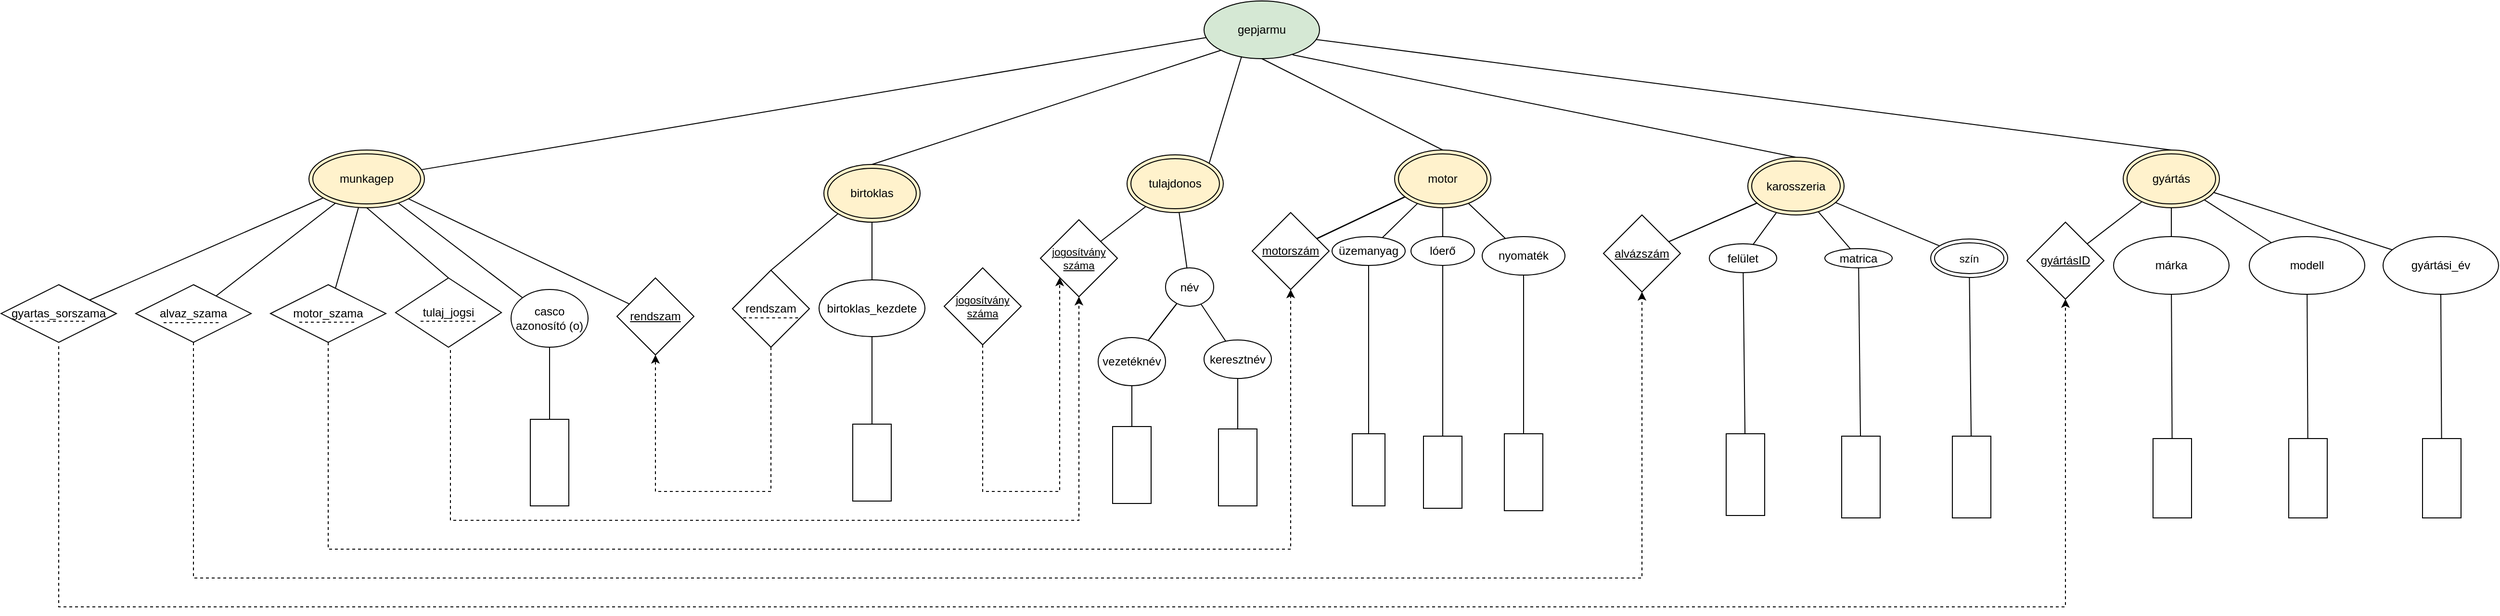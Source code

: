<mxfile version="25.0.3">
  <diagram id="M3osM0oNBVCPh6JKsytg" name="1 oldal">
    <mxGraphModel dx="2514" dy="2087" grid="1" gridSize="10" guides="1" tooltips="1" connect="1" arrows="1" fold="1" page="1" pageScale="1" pageWidth="827" pageHeight="1169" math="0" shadow="0">
      <root>
        <mxCell id="0" />
        <mxCell id="1" parent="0" />
        <mxCell id="OC2UUat9nwqnAYUf7vLY-6" value="" style="rounded=0;orthogonalLoop=1;jettySize=auto;html=1;startArrow=none;startFill=0;endArrow=none;endFill=0;entryX=0.04;entryY=0.628;entryDx=0;entryDy=0;entryPerimeter=0;" parent="1" source="OC2UUat9nwqnAYUf7vLY-4" target="OC2UUat9nwqnAYUf7vLY-5" edge="1">
          <mxGeometry relative="1" as="geometry" />
        </mxCell>
        <mxCell id="OC2UUat9nwqnAYUf7vLY-19" value="" style="edgeStyle=none;rounded=0;orthogonalLoop=1;jettySize=auto;html=1;startArrow=none;startFill=0;endArrow=none;endFill=0;" parent="1" source="OC2UUat9nwqnAYUf7vLY-4" target="OC2UUat9nwqnAYUf7vLY-18" edge="1">
          <mxGeometry relative="1" as="geometry" />
        </mxCell>
        <mxCell id="OC2UUat9nwqnAYUf7vLY-21" value="" style="edgeStyle=none;rounded=0;orthogonalLoop=1;jettySize=auto;html=1;startArrow=none;startFill=0;endArrow=none;endFill=0;" parent="1" source="OC2UUat9nwqnAYUf7vLY-4" target="OC2UUat9nwqnAYUf7vLY-20" edge="1">
          <mxGeometry relative="1" as="geometry" />
        </mxCell>
        <mxCell id="OC2UUat9nwqnAYUf7vLY-23" value="" style="edgeStyle=none;rounded=0;orthogonalLoop=1;jettySize=auto;html=1;startArrow=none;startFill=0;endArrow=none;endFill=0;" parent="1" source="OC2UUat9nwqnAYUf7vLY-4" target="OC2UUat9nwqnAYUf7vLY-22" edge="1">
          <mxGeometry relative="1" as="geometry" />
        </mxCell>
        <mxCell id="OC2UUat9nwqnAYUf7vLY-82" value="" style="edgeStyle=none;rounded=0;orthogonalLoop=1;jettySize=auto;html=1;fontSize=11;startArrow=none;startFill=0;endArrow=none;endFill=0;" parent="1" source="OC2UUat9nwqnAYUf7vLY-4" target="OC2UUat9nwqnAYUf7vLY-81" edge="1">
          <mxGeometry relative="1" as="geometry" />
        </mxCell>
        <mxCell id="3wySah7jz35D6PDuy75F-7" value="" style="rounded=0;orthogonalLoop=1;jettySize=auto;html=1;endArrow=none;endFill=0;" parent="1" source="OC2UUat9nwqnAYUf7vLY-4" target="3wySah7jz35D6PDuy75F-6" edge="1">
          <mxGeometry relative="1" as="geometry" />
        </mxCell>
        <mxCell id="OC2UUat9nwqnAYUf7vLY-4" value="munkagep" style="ellipse;shape=doubleEllipse;whiteSpace=wrap;html=1;fillColor=#fff2cc;strokeColor=#000000;" parent="1" vertex="1">
          <mxGeometry x="-390" y="95" width="120" height="60" as="geometry" />
        </mxCell>
        <mxCell id="OC2UUat9nwqnAYUf7vLY-5" value="gepjarmu" style="ellipse;whiteSpace=wrap;html=1;fillColor=#d5e8d4;strokeColor=#000000;" parent="1" vertex="1">
          <mxGeometry x="540" y="-60" width="120" height="60" as="geometry" />
        </mxCell>
        <mxCell id="OC2UUat9nwqnAYUf7vLY-8" value="" style="rounded=0;orthogonalLoop=1;jettySize=auto;html=1;startArrow=none;startFill=0;endArrow=none;endFill=0;entryX=0.325;entryY=0.962;entryDx=0;entryDy=0;exitX=1;exitY=0;exitDx=0;exitDy=0;entryPerimeter=0;" parent="1" source="OC2UUat9nwqnAYUf7vLY-9" target="OC2UUat9nwqnAYUf7vLY-5" edge="1">
          <mxGeometry relative="1" as="geometry">
            <mxPoint x="354.004" y="35.783" as="targetPoint" />
            <mxPoint x="281.43" y="95.57" as="sourcePoint" />
          </mxGeometry>
        </mxCell>
        <mxCell id="OC2UUat9nwqnAYUf7vLY-29" value="" style="edgeStyle=none;rounded=0;orthogonalLoop=1;jettySize=auto;html=1;startArrow=none;startFill=0;endArrow=none;endFill=0;" parent="1" source="OC2UUat9nwqnAYUf7vLY-9" target="OC2UUat9nwqnAYUf7vLY-28" edge="1">
          <mxGeometry relative="1" as="geometry" />
        </mxCell>
        <mxCell id="OC2UUat9nwqnAYUf7vLY-31" value="" style="edgeStyle=none;rounded=0;orthogonalLoop=1;jettySize=auto;html=1;startArrow=none;startFill=0;endArrow=none;endFill=0;" parent="1" source="OC2UUat9nwqnAYUf7vLY-9" target="OC2UUat9nwqnAYUf7vLY-30" edge="1">
          <mxGeometry relative="1" as="geometry" />
        </mxCell>
        <mxCell id="OC2UUat9nwqnAYUf7vLY-9" value="tulajdonos" style="ellipse;shape=doubleEllipse;whiteSpace=wrap;html=1;fillColor=#fff2cc;strokeColor=#000000;" parent="1" vertex="1">
          <mxGeometry x="460" y="100" width="100" height="60" as="geometry" />
        </mxCell>
        <mxCell id="OC2UUat9nwqnAYUf7vLY-10" value="" style="rounded=0;orthogonalLoop=1;jettySize=auto;html=1;startArrow=none;startFill=0;endArrow=none;endFill=0;entryX=0.5;entryY=1;entryDx=0;entryDy=0;exitX=0.5;exitY=0;exitDx=0;exitDy=0;" parent="1" source="OC2UUat9nwqnAYUf7vLY-11" target="OC2UUat9nwqnAYUf7vLY-5" edge="1">
          <mxGeometry relative="1" as="geometry">
            <mxPoint x="539.144" y="51.213" as="targetPoint" />
            <mxPoint x="449.0" y="95.57" as="sourcePoint" />
          </mxGeometry>
        </mxCell>
        <mxCell id="OC2UUat9nwqnAYUf7vLY-43" value="" style="edgeStyle=none;rounded=0;orthogonalLoop=1;jettySize=auto;html=1;fontSize=11;startArrow=none;startFill=0;endArrow=none;endFill=0;" parent="1" source="OC2UUat9nwqnAYUf7vLY-11" target="OC2UUat9nwqnAYUf7vLY-42" edge="1">
          <mxGeometry relative="1" as="geometry" />
        </mxCell>
        <mxCell id="OC2UUat9nwqnAYUf7vLY-44" value="" style="edgeStyle=none;rounded=0;orthogonalLoop=1;jettySize=auto;html=1;fontSize=11;startArrow=none;startFill=0;endArrow=none;endFill=0;" parent="1" source="OC2UUat9nwqnAYUf7vLY-11" target="OC2UUat9nwqnAYUf7vLY-42" edge="1">
          <mxGeometry relative="1" as="geometry" />
        </mxCell>
        <mxCell id="OC2UUat9nwqnAYUf7vLY-45" value="" style="edgeStyle=none;rounded=0;orthogonalLoop=1;jettySize=auto;html=1;fontSize=11;startArrow=none;startFill=0;endArrow=none;endFill=0;" parent="1" source="OC2UUat9nwqnAYUf7vLY-11" target="OC2UUat9nwqnAYUf7vLY-42" edge="1">
          <mxGeometry relative="1" as="geometry" />
        </mxCell>
        <mxCell id="OC2UUat9nwqnAYUf7vLY-46" value="" style="edgeStyle=none;rounded=0;orthogonalLoop=1;jettySize=auto;html=1;fontSize=11;startArrow=none;startFill=0;endArrow=none;endFill=0;" parent="1" source="OC2UUat9nwqnAYUf7vLY-11" target="OC2UUat9nwqnAYUf7vLY-42" edge="1">
          <mxGeometry relative="1" as="geometry" />
        </mxCell>
        <mxCell id="OC2UUat9nwqnAYUf7vLY-48" value="" style="edgeStyle=none;rounded=0;orthogonalLoop=1;jettySize=auto;html=1;fontSize=11;startArrow=none;startFill=0;endArrow=none;endFill=0;" parent="1" source="OC2UUat9nwqnAYUf7vLY-11" target="OC2UUat9nwqnAYUf7vLY-42" edge="1">
          <mxGeometry relative="1" as="geometry" />
        </mxCell>
        <mxCell id="OC2UUat9nwqnAYUf7vLY-50" value="" style="edgeStyle=none;rounded=0;orthogonalLoop=1;jettySize=auto;html=1;fontSize=11;startArrow=none;startFill=0;endArrow=none;endFill=0;" parent="1" source="OC2UUat9nwqnAYUf7vLY-11" target="OC2UUat9nwqnAYUf7vLY-49" edge="1">
          <mxGeometry relative="1" as="geometry" />
        </mxCell>
        <mxCell id="OC2UUat9nwqnAYUf7vLY-53" value="" style="edgeStyle=none;rounded=0;orthogonalLoop=1;jettySize=auto;html=1;fontSize=11;startArrow=none;startFill=0;endArrow=none;endFill=0;" parent="1" source="OC2UUat9nwqnAYUf7vLY-11" target="OC2UUat9nwqnAYUf7vLY-52" edge="1">
          <mxGeometry relative="1" as="geometry" />
        </mxCell>
        <mxCell id="OC2UUat9nwqnAYUf7vLY-55" value="" style="edgeStyle=none;rounded=0;orthogonalLoop=1;jettySize=auto;html=1;fontSize=11;startArrow=none;startFill=0;endArrow=none;endFill=0;" parent="1" source="OC2UUat9nwqnAYUf7vLY-11" target="OC2UUat9nwqnAYUf7vLY-54" edge="1">
          <mxGeometry relative="1" as="geometry" />
        </mxCell>
        <mxCell id="OC2UUat9nwqnAYUf7vLY-11" value="motor" style="ellipse;shape=doubleEllipse;whiteSpace=wrap;html=1;fillColor=#fff2cc;strokeColor=#000000;" parent="1" vertex="1">
          <mxGeometry x="738" y="95" width="100" height="60" as="geometry" />
        </mxCell>
        <mxCell id="OC2UUat9nwqnAYUf7vLY-12" value="" style="rounded=0;orthogonalLoop=1;jettySize=auto;html=1;startArrow=none;startFill=0;endArrow=none;endFill=0;exitX=0.5;exitY=0;exitDx=0;exitDy=0;entryX=0.767;entryY=0.933;entryDx=0;entryDy=0;entryPerimeter=0;" parent="1" source="OC2UUat9nwqnAYUf7vLY-13" target="OC2UUat9nwqnAYUf7vLY-5" edge="1">
          <mxGeometry relative="1" as="geometry">
            <mxPoint x="554" y="60" as="targetPoint" />
            <mxPoint x="589" y="95.57" as="sourcePoint" />
          </mxGeometry>
        </mxCell>
        <mxCell id="OC2UUat9nwqnAYUf7vLY-63" value="" style="edgeStyle=none;rounded=0;orthogonalLoop=1;jettySize=auto;html=1;fontSize=11;startArrow=none;startFill=0;endArrow=none;endFill=0;" parent="1" source="OC2UUat9nwqnAYUf7vLY-13" target="OC2UUat9nwqnAYUf7vLY-62" edge="1">
          <mxGeometry relative="1" as="geometry" />
        </mxCell>
        <mxCell id="OC2UUat9nwqnAYUf7vLY-64" value="" style="edgeStyle=none;rounded=0;orthogonalLoop=1;jettySize=auto;html=1;fontSize=11;startArrow=none;startFill=0;endArrow=none;endFill=0;" parent="1" source="OC2UUat9nwqnAYUf7vLY-13" target="OC2UUat9nwqnAYUf7vLY-62" edge="1">
          <mxGeometry relative="1" as="geometry" />
        </mxCell>
        <mxCell id="OC2UUat9nwqnAYUf7vLY-66" value="" style="edgeStyle=none;rounded=0;orthogonalLoop=1;jettySize=auto;html=1;fontSize=11;startArrow=none;startFill=0;endArrow=none;endFill=0;" parent="1" source="OC2UUat9nwqnAYUf7vLY-13" target="OC2UUat9nwqnAYUf7vLY-65" edge="1">
          <mxGeometry relative="1" as="geometry" />
        </mxCell>
        <mxCell id="OC2UUat9nwqnAYUf7vLY-68" value="" style="edgeStyle=none;rounded=0;orthogonalLoop=1;jettySize=auto;html=1;fontSize=11;startArrow=none;startFill=0;endArrow=none;endFill=0;" parent="1" source="OC2UUat9nwqnAYUf7vLY-13" target="OC2UUat9nwqnAYUf7vLY-67" edge="1">
          <mxGeometry relative="1" as="geometry" />
        </mxCell>
        <mxCell id="OC2UUat9nwqnAYUf7vLY-72" value="" style="edgeStyle=none;rounded=0;orthogonalLoop=1;jettySize=auto;html=1;fontSize=11;startArrow=none;startFill=0;endArrow=none;endFill=0;" parent="1" source="OC2UUat9nwqnAYUf7vLY-13" target="OC2UUat9nwqnAYUf7vLY-71" edge="1">
          <mxGeometry relative="1" as="geometry" />
        </mxCell>
        <mxCell id="OC2UUat9nwqnAYUf7vLY-13" value="karosszeria" style="ellipse;shape=doubleEllipse;whiteSpace=wrap;html=1;fillColor=#fff2cc;strokeColor=#000000;" parent="1" vertex="1">
          <mxGeometry x="1105" y="102.5" width="100" height="60" as="geometry" />
        </mxCell>
        <mxCell id="OC2UUat9nwqnAYUf7vLY-15" style="edgeStyle=none;rounded=0;orthogonalLoop=1;jettySize=auto;html=1;exitX=0.5;exitY=0;exitDx=0;exitDy=0;startArrow=none;startFill=0;endArrow=none;endFill=0;" parent="1" source="OC2UUat9nwqnAYUf7vLY-13" target="OC2UUat9nwqnAYUf7vLY-13" edge="1">
          <mxGeometry relative="1" as="geometry" />
        </mxCell>
        <mxCell id="OC2UUat9nwqnAYUf7vLY-16" value="" style="rounded=0;orthogonalLoop=1;jettySize=auto;html=1;startArrow=none;startFill=0;endArrow=none;endFill=0;exitX=0.5;exitY=0;exitDx=0;exitDy=0;entryX=0.972;entryY=0.668;entryDx=0;entryDy=0;entryPerimeter=0;" parent="1" source="OC2UUat9nwqnAYUf7vLY-17" target="OC2UUat9nwqnAYUf7vLY-5" edge="1">
          <mxGeometry relative="1" as="geometry">
            <mxPoint x="590.002" y="49.049" as="targetPoint" />
            <mxPoint x="718.65" y="95.57" as="sourcePoint" />
          </mxGeometry>
        </mxCell>
        <mxCell id="OC2UUat9nwqnAYUf7vLY-86" value="" style="edgeStyle=none;rounded=0;orthogonalLoop=1;jettySize=auto;html=1;fontSize=11;startArrow=none;startFill=0;endArrow=none;endFill=0;" parent="1" source="OC2UUat9nwqnAYUf7vLY-17" target="OC2UUat9nwqnAYUf7vLY-85" edge="1">
          <mxGeometry relative="1" as="geometry" />
        </mxCell>
        <mxCell id="OC2UUat9nwqnAYUf7vLY-88" value="" style="edgeStyle=none;rounded=0;orthogonalLoop=1;jettySize=auto;html=1;fontSize=11;startArrow=none;startFill=0;endArrow=none;endFill=0;" parent="1" source="OC2UUat9nwqnAYUf7vLY-17" target="OC2UUat9nwqnAYUf7vLY-87" edge="1">
          <mxGeometry relative="1" as="geometry" />
        </mxCell>
        <mxCell id="OC2UUat9nwqnAYUf7vLY-90" value="" style="edgeStyle=none;rounded=0;orthogonalLoop=1;jettySize=auto;html=1;fontSize=11;startArrow=none;startFill=0;endArrow=none;endFill=0;" parent="1" source="OC2UUat9nwqnAYUf7vLY-17" target="OC2UUat9nwqnAYUf7vLY-89" edge="1">
          <mxGeometry relative="1" as="geometry" />
        </mxCell>
        <mxCell id="3wySah7jz35D6PDuy75F-12" value="" style="edgeStyle=none;rounded=0;orthogonalLoop=1;jettySize=auto;html=1;endArrow=none;endFill=0;" parent="1" source="OC2UUat9nwqnAYUf7vLY-17" target="3wySah7jz35D6PDuy75F-11" edge="1">
          <mxGeometry relative="1" as="geometry" />
        </mxCell>
        <mxCell id="OC2UUat9nwqnAYUf7vLY-17" value="gyártás" style="ellipse;shape=doubleEllipse;whiteSpace=wrap;html=1;fillColor=#fff2cc;strokeColor=#000000;" parent="1" vertex="1">
          <mxGeometry x="1495" y="95" width="100" height="60" as="geometry" />
        </mxCell>
        <mxCell id="OC2UUat9nwqnAYUf7vLY-18" value="rendszam" style="rhombus;whiteSpace=wrap;html=1;fontStyle=4" parent="1" vertex="1">
          <mxGeometry x="-70" y="228" width="80" height="80" as="geometry" />
        </mxCell>
        <mxCell id="OC2UUat9nwqnAYUf7vLY-20" value="gyartas_sorszama" style="rhombus;whiteSpace=wrap;html=1;fontFamily=Helvetica;fontSize=12;fontColor=default;align=center;strokeColor=default;fillColor=default;" parent="1" vertex="1">
          <mxGeometry x="-710" y="235" width="120" height="60" as="geometry" />
        </mxCell>
        <mxCell id="OC2UUat9nwqnAYUf7vLY-22" value="alvaz_szama" style="rhombus;whiteSpace=wrap;html=1;fontFamily=Helvetica;fontSize=12;fontColor=default;align=center;strokeColor=default;fillColor=default;" parent="1" vertex="1">
          <mxGeometry x="-570" y="235" width="120" height="60" as="geometry" />
        </mxCell>
        <mxCell id="OC2UUat9nwqnAYUf7vLY-28" value="jogosítvány száma" style="rhombus;whiteSpace=wrap;html=1;fontStyle=4;fontSize=11;" parent="1" vertex="1">
          <mxGeometry x="370" y="167.5" width="80" height="80" as="geometry" />
        </mxCell>
        <mxCell id="OC2UUat9nwqnAYUf7vLY-33" value="" style="edgeStyle=none;rounded=0;orthogonalLoop=1;jettySize=auto;html=1;startArrow=none;startFill=0;endArrow=none;endFill=0;" parent="1" source="OC2UUat9nwqnAYUf7vLY-30" target="OC2UUat9nwqnAYUf7vLY-32" edge="1">
          <mxGeometry relative="1" as="geometry" />
        </mxCell>
        <mxCell id="OC2UUat9nwqnAYUf7vLY-34" value="" style="edgeStyle=none;rounded=0;orthogonalLoop=1;jettySize=auto;html=1;startArrow=none;startFill=0;endArrow=none;endFill=0;" parent="1" source="OC2UUat9nwqnAYUf7vLY-30" target="OC2UUat9nwqnAYUf7vLY-32" edge="1">
          <mxGeometry relative="1" as="geometry" />
        </mxCell>
        <mxCell id="OC2UUat9nwqnAYUf7vLY-35" value="" style="edgeStyle=none;rounded=0;orthogonalLoop=1;jettySize=auto;html=1;startArrow=none;startFill=0;endArrow=none;endFill=0;" parent="1" source="OC2UUat9nwqnAYUf7vLY-30" target="OC2UUat9nwqnAYUf7vLY-32" edge="1">
          <mxGeometry relative="1" as="geometry" />
        </mxCell>
        <mxCell id="OC2UUat9nwqnAYUf7vLY-37" value="" style="edgeStyle=none;rounded=0;orthogonalLoop=1;jettySize=auto;html=1;startArrow=none;startFill=0;endArrow=none;endFill=0;" parent="1" source="OC2UUat9nwqnAYUf7vLY-30" target="OC2UUat9nwqnAYUf7vLY-36" edge="1">
          <mxGeometry relative="1" as="geometry" />
        </mxCell>
        <mxCell id="OC2UUat9nwqnAYUf7vLY-30" value="név" style="ellipse;whiteSpace=wrap;html=1;" parent="1" vertex="1">
          <mxGeometry x="500" y="217.5" width="50" height="40" as="geometry" />
        </mxCell>
        <mxCell id="OC2UUat9nwqnAYUf7vLY-39" value="" style="edgeStyle=none;rounded=0;orthogonalLoop=1;jettySize=auto;html=1;startArrow=none;startFill=0;endArrow=none;endFill=0;" parent="1" source="OC2UUat9nwqnAYUf7vLY-32" target="OC2UUat9nwqnAYUf7vLY-38" edge="1">
          <mxGeometry relative="1" as="geometry" />
        </mxCell>
        <mxCell id="OC2UUat9nwqnAYUf7vLY-32" value="vezetéknév" style="ellipse;whiteSpace=wrap;html=1;" parent="1" vertex="1">
          <mxGeometry x="430" y="290" width="70" height="50" as="geometry" />
        </mxCell>
        <mxCell id="OC2UUat9nwqnAYUf7vLY-41" value="" style="edgeStyle=none;rounded=0;orthogonalLoop=1;jettySize=auto;html=1;startArrow=none;startFill=0;endArrow=none;endFill=0;" parent="1" source="OC2UUat9nwqnAYUf7vLY-36" target="OC2UUat9nwqnAYUf7vLY-40" edge="1">
          <mxGeometry relative="1" as="geometry" />
        </mxCell>
        <mxCell id="OC2UUat9nwqnAYUf7vLY-36" value="keresztnév" style="ellipse;whiteSpace=wrap;html=1;" parent="1" vertex="1">
          <mxGeometry x="540" y="292.5" width="70" height="40" as="geometry" />
        </mxCell>
        <mxCell id="OC2UUat9nwqnAYUf7vLY-38" value="" style="whiteSpace=wrap;html=1;" parent="1" vertex="1">
          <mxGeometry x="445" y="382.5" width="40" height="80" as="geometry" />
        </mxCell>
        <mxCell id="OC2UUat9nwqnAYUf7vLY-40" value="" style="whiteSpace=wrap;html=1;" parent="1" vertex="1">
          <mxGeometry x="555" y="385" width="40" height="80" as="geometry" />
        </mxCell>
        <mxCell id="OC2UUat9nwqnAYUf7vLY-42" value="motorszám" style="rhombus;whiteSpace=wrap;html=1;fontStyle=4" parent="1" vertex="1">
          <mxGeometry x="590" y="160" width="80" height="80" as="geometry" />
        </mxCell>
        <mxCell id="OC2UUat9nwqnAYUf7vLY-57" value="" style="edgeStyle=none;rounded=0;orthogonalLoop=1;jettySize=auto;html=1;fontSize=11;startArrow=none;startFill=0;endArrow=none;endFill=0;" parent="1" source="OC2UUat9nwqnAYUf7vLY-49" target="OC2UUat9nwqnAYUf7vLY-56" edge="1">
          <mxGeometry relative="1" as="geometry" />
        </mxCell>
        <mxCell id="OC2UUat9nwqnAYUf7vLY-49" value="üzemanyag" style="ellipse;whiteSpace=wrap;html=1;" parent="1" vertex="1">
          <mxGeometry x="673" y="185" width="76" height="30" as="geometry" />
        </mxCell>
        <mxCell id="OC2UUat9nwqnAYUf7vLY-59" value="" style="edgeStyle=none;rounded=0;orthogonalLoop=1;jettySize=auto;html=1;fontSize=11;startArrow=none;startFill=0;endArrow=none;endFill=0;" parent="1" source="OC2UUat9nwqnAYUf7vLY-52" target="OC2UUat9nwqnAYUf7vLY-58" edge="1">
          <mxGeometry relative="1" as="geometry" />
        </mxCell>
        <mxCell id="OC2UUat9nwqnAYUf7vLY-52" value="lóerő" style="ellipse;whiteSpace=wrap;html=1;" parent="1" vertex="1">
          <mxGeometry x="755" y="185" width="66" height="30" as="geometry" />
        </mxCell>
        <mxCell id="OC2UUat9nwqnAYUf7vLY-61" value="" style="edgeStyle=none;rounded=0;orthogonalLoop=1;jettySize=auto;html=1;fontSize=11;startArrow=none;startFill=0;endArrow=none;endFill=0;" parent="1" source="OC2UUat9nwqnAYUf7vLY-54" target="OC2UUat9nwqnAYUf7vLY-60" edge="1">
          <mxGeometry relative="1" as="geometry" />
        </mxCell>
        <mxCell id="OC2UUat9nwqnAYUf7vLY-54" value="nyomaték" style="ellipse;whiteSpace=wrap;html=1;" parent="1" vertex="1">
          <mxGeometry x="829" y="185" width="86" height="40" as="geometry" />
        </mxCell>
        <mxCell id="OC2UUat9nwqnAYUf7vLY-56" value="" style="whiteSpace=wrap;html=1;" parent="1" vertex="1">
          <mxGeometry x="694" y="390" width="34" height="75" as="geometry" />
        </mxCell>
        <mxCell id="OC2UUat9nwqnAYUf7vLY-58" value="" style="whiteSpace=wrap;html=1;" parent="1" vertex="1">
          <mxGeometry x="768" y="392.5" width="40" height="75" as="geometry" />
        </mxCell>
        <mxCell id="OC2UUat9nwqnAYUf7vLY-60" value="" style="whiteSpace=wrap;html=1;" parent="1" vertex="1">
          <mxGeometry x="852" y="390" width="40" height="80" as="geometry" />
        </mxCell>
        <mxCell id="OC2UUat9nwqnAYUf7vLY-62" value="alvázszám" style="rhombus;whiteSpace=wrap;html=1;fontStyle=4" parent="1" vertex="1">
          <mxGeometry x="955" y="162.5" width="80" height="80" as="geometry" />
        </mxCell>
        <mxCell id="OC2UUat9nwqnAYUf7vLY-76" value="" style="edgeStyle=none;rounded=0;orthogonalLoop=1;jettySize=auto;html=1;fontSize=11;startArrow=none;startFill=0;endArrow=none;endFill=0;" parent="1" source="OC2UUat9nwqnAYUf7vLY-65" target="OC2UUat9nwqnAYUf7vLY-75" edge="1">
          <mxGeometry relative="1" as="geometry" />
        </mxCell>
        <mxCell id="OC2UUat9nwqnAYUf7vLY-65" value="felület" style="ellipse;whiteSpace=wrap;html=1;" parent="1" vertex="1">
          <mxGeometry x="1065" y="192.5" width="70" height="30" as="geometry" />
        </mxCell>
        <mxCell id="OC2UUat9nwqnAYUf7vLY-78" value="" style="edgeStyle=none;rounded=0;orthogonalLoop=1;jettySize=auto;html=1;fontSize=11;startArrow=none;startFill=0;endArrow=none;endFill=0;" parent="1" source="OC2UUat9nwqnAYUf7vLY-67" target="OC2UUat9nwqnAYUf7vLY-77" edge="1">
          <mxGeometry relative="1" as="geometry" />
        </mxCell>
        <mxCell id="OC2UUat9nwqnAYUf7vLY-67" value="matrica" style="ellipse;whiteSpace=wrap;html=1;" parent="1" vertex="1">
          <mxGeometry x="1185" y="197.5" width="70" height="20" as="geometry" />
        </mxCell>
        <mxCell id="OC2UUat9nwqnAYUf7vLY-80" value="" style="edgeStyle=none;rounded=0;orthogonalLoop=1;jettySize=auto;html=1;fontSize=11;startArrow=none;startFill=0;endArrow=none;endFill=0;" parent="1" source="OC2UUat9nwqnAYUf7vLY-71" target="OC2UUat9nwqnAYUf7vLY-79" edge="1">
          <mxGeometry relative="1" as="geometry" />
        </mxCell>
        <mxCell id="OC2UUat9nwqnAYUf7vLY-71" value="szín" style="ellipse;shape=doubleEllipse;whiteSpace=wrap;html=1;fontSize=11;fillColor=default;gradientColor=none;" parent="1" vertex="1">
          <mxGeometry x="1295" y="187.5" width="80" height="40" as="geometry" />
        </mxCell>
        <mxCell id="OC2UUat9nwqnAYUf7vLY-74" style="edgeStyle=none;rounded=0;orthogonalLoop=1;jettySize=auto;html=1;exitX=0.5;exitY=0;exitDx=0;exitDy=0;fontSize=11;startArrow=none;startFill=0;endArrow=none;endFill=0;" parent="1" source="OC2UUat9nwqnAYUf7vLY-67" target="OC2UUat9nwqnAYUf7vLY-67" edge="1">
          <mxGeometry relative="1" as="geometry" />
        </mxCell>
        <mxCell id="OC2UUat9nwqnAYUf7vLY-75" value="" style="whiteSpace=wrap;html=1;" parent="1" vertex="1">
          <mxGeometry x="1082.5" y="390" width="40" height="85" as="geometry" />
        </mxCell>
        <mxCell id="OC2UUat9nwqnAYUf7vLY-77" value="" style="whiteSpace=wrap;html=1;" parent="1" vertex="1">
          <mxGeometry x="1202.5" y="392.5" width="40" height="85" as="geometry" />
        </mxCell>
        <mxCell id="OC2UUat9nwqnAYUf7vLY-79" value="" style="whiteSpace=wrap;html=1;fontSize=11;gradientColor=none;" parent="1" vertex="1">
          <mxGeometry x="1317.5" y="392.5" width="40" height="85" as="geometry" />
        </mxCell>
        <mxCell id="OC2UUat9nwqnAYUf7vLY-81" value="motor_szama" style="rhombus;whiteSpace=wrap;html=1;fontFamily=Helvetica;fontSize=12;fontColor=default;align=center;strokeColor=default;fillColor=default;" parent="1" vertex="1">
          <mxGeometry x="-430" y="235" width="120" height="60" as="geometry" />
        </mxCell>
        <mxCell id="OC2UUat9nwqnAYUf7vLY-85" value="gyártásID" style="rhombus;whiteSpace=wrap;html=1;fontStyle=4" parent="1" vertex="1">
          <mxGeometry x="1395" y="170" width="80" height="80" as="geometry" />
        </mxCell>
        <mxCell id="OC2UUat9nwqnAYUf7vLY-92" value="" style="edgeStyle=none;rounded=0;orthogonalLoop=1;jettySize=auto;html=1;fontSize=11;startArrow=none;startFill=0;endArrow=none;endFill=0;" parent="1" source="OC2UUat9nwqnAYUf7vLY-87" target="OC2UUat9nwqnAYUf7vLY-91" edge="1">
          <mxGeometry relative="1" as="geometry" />
        </mxCell>
        <mxCell id="OC2UUat9nwqnAYUf7vLY-87" value="márka" style="ellipse;whiteSpace=wrap;html=1;" parent="1" vertex="1">
          <mxGeometry x="1485" y="185" width="120" height="60" as="geometry" />
        </mxCell>
        <mxCell id="OC2UUat9nwqnAYUf7vLY-94" value="" style="edgeStyle=none;rounded=0;orthogonalLoop=1;jettySize=auto;html=1;fontSize=11;startArrow=none;startFill=0;endArrow=none;endFill=0;" parent="1" source="OC2UUat9nwqnAYUf7vLY-89" target="OC2UUat9nwqnAYUf7vLY-93" edge="1">
          <mxGeometry relative="1" as="geometry" />
        </mxCell>
        <mxCell id="OC2UUat9nwqnAYUf7vLY-89" value="modell" style="ellipse;whiteSpace=wrap;html=1;" parent="1" vertex="1">
          <mxGeometry x="1626" y="185" width="120" height="60" as="geometry" />
        </mxCell>
        <mxCell id="OC2UUat9nwqnAYUf7vLY-91" value="" style="whiteSpace=wrap;html=1;" parent="1" vertex="1">
          <mxGeometry x="1526" y="395" width="40" height="82.5" as="geometry" />
        </mxCell>
        <mxCell id="OC2UUat9nwqnAYUf7vLY-93" value="" style="whiteSpace=wrap;html=1;" parent="1" vertex="1">
          <mxGeometry x="1667" y="395" width="40" height="82.5" as="geometry" />
        </mxCell>
        <mxCell id="3wySah7jz35D6PDuy75F-2" value="tulaj_jogsi" style="rhombus;whiteSpace=wrap;html=1;" parent="1" vertex="1">
          <mxGeometry x="-300" y="228" width="110" height="72" as="geometry" />
        </mxCell>
        <mxCell id="3wySah7jz35D6PDuy75F-3" value="" style="endArrow=none;html=1;rounded=0;entryX=0.5;entryY=1;entryDx=0;entryDy=0;exitX=0.5;exitY=0;exitDx=0;exitDy=0;" parent="1" source="3wySah7jz35D6PDuy75F-2" target="OC2UUat9nwqnAYUf7vLY-4" edge="1">
          <mxGeometry width="50" height="50" relative="1" as="geometry">
            <mxPoint x="-230" y="330" as="sourcePoint" />
            <mxPoint x="-180" y="280" as="targetPoint" />
          </mxGeometry>
        </mxCell>
        <mxCell id="3wySah7jz35D6PDuy75F-9" value="" style="edgeStyle=none;rounded=0;orthogonalLoop=1;jettySize=auto;html=1;endArrow=none;endFill=0;" parent="1" source="3wySah7jz35D6PDuy75F-6" target="3wySah7jz35D6PDuy75F-8" edge="1">
          <mxGeometry relative="1" as="geometry" />
        </mxCell>
        <mxCell id="3wySah7jz35D6PDuy75F-6" value="casco azonosító (o)" style="ellipse;whiteSpace=wrap;html=1;" parent="1" vertex="1">
          <mxGeometry x="-180" y="240" width="80" height="60" as="geometry" />
        </mxCell>
        <mxCell id="3wySah7jz35D6PDuy75F-8" value="" style="whiteSpace=wrap;html=1;" parent="1" vertex="1">
          <mxGeometry x="-160" y="375" width="40" height="90" as="geometry" />
        </mxCell>
        <mxCell id="3wySah7jz35D6PDuy75F-11" value="gyártási_év" style="ellipse;whiteSpace=wrap;html=1;" parent="1" vertex="1">
          <mxGeometry x="1765" y="185" width="120" height="60" as="geometry" />
        </mxCell>
        <mxCell id="3wySah7jz35D6PDuy75F-13" value="" style="edgeStyle=none;rounded=0;orthogonalLoop=1;jettySize=auto;html=1;fontSize=11;startArrow=none;startFill=0;endArrow=none;endFill=0;exitX=0.5;exitY=1;exitDx=0;exitDy=0;" parent="1" source="3wySah7jz35D6PDuy75F-11" target="3wySah7jz35D6PDuy75F-14" edge="1">
          <mxGeometry relative="1" as="geometry">
            <mxPoint x="1825" y="245" as="sourcePoint" />
          </mxGeometry>
        </mxCell>
        <mxCell id="3wySah7jz35D6PDuy75F-14" value="" style="whiteSpace=wrap;html=1;" parent="1" vertex="1">
          <mxGeometry x="1806" y="395" width="40" height="82.5" as="geometry" />
        </mxCell>
        <mxCell id="3wySah7jz35D6PDuy75F-15" value="" style="endArrow=classic;dashed=1;html=1;rounded=0;entryX=0.5;entryY=1;entryDx=0;entryDy=0;edgeStyle=orthogonalEdgeStyle;endFill=1;" parent="1" target="OC2UUat9nwqnAYUf7vLY-62" edge="1">
          <mxGeometry width="50" height="50" relative="1" as="geometry">
            <mxPoint x="-510" y="295" as="sourcePoint" />
            <mxPoint x="-130" y="230" as="targetPoint" />
            <Array as="points">
              <mxPoint x="-510" y="295" />
              <mxPoint x="-510" y="540" />
              <mxPoint x="520" y="540" />
            </Array>
          </mxGeometry>
        </mxCell>
        <mxCell id="3wySah7jz35D6PDuy75F-16" value="" style="endArrow=classic;dashed=1;html=1;rounded=0;entryX=0.5;entryY=1;entryDx=0;entryDy=0;edgeStyle=orthogonalEdgeStyle;endFill=1;" parent="1" target="OC2UUat9nwqnAYUf7vLY-28" edge="1">
          <mxGeometry width="50" height="50" relative="1" as="geometry">
            <mxPoint x="-243" y="303" as="sourcePoint" />
            <mxPoint x="-70" y="243.04" as="targetPoint" />
            <Array as="points">
              <mxPoint x="-243" y="480" />
              <mxPoint x="410" y="480" />
            </Array>
          </mxGeometry>
        </mxCell>
        <mxCell id="3wySah7jz35D6PDuy75F-18" value="" style="endArrow=classic;dashed=1;html=1;rounded=0;exitX=0.5;exitY=1;exitDx=0;exitDy=0;entryX=0.5;entryY=1;entryDx=0;entryDy=0;edgeStyle=orthogonalEdgeStyle;endFill=1;" parent="1" source="OC2UUat9nwqnAYUf7vLY-81" target="OC2UUat9nwqnAYUf7vLY-42" edge="1">
          <mxGeometry width="50" height="50" relative="1" as="geometry">
            <mxPoint x="-370" y="317.5" as="sourcePoint" />
            <mxPoint x="800" y="260" as="targetPoint" />
            <Array as="points">
              <mxPoint x="-370" y="510" />
              <mxPoint x="630" y="510" />
            </Array>
          </mxGeometry>
        </mxCell>
        <mxCell id="3wySah7jz35D6PDuy75F-19" value="" style="endArrow=classic;dashed=1;html=1;rounded=0;edgeStyle=orthogonalEdgeStyle;endFill=1;entryX=0.5;entryY=1;entryDx=0;entryDy=0;" parent="1" target="OC2UUat9nwqnAYUf7vLY-85" edge="1">
          <mxGeometry width="50" height="50" relative="1" as="geometry">
            <mxPoint x="-650" y="299" as="sourcePoint" />
            <mxPoint x="960" y="244" as="targetPoint" />
            <Array as="points">
              <mxPoint x="-650" y="570" />
              <mxPoint x="1435" y="570" />
            </Array>
          </mxGeometry>
        </mxCell>
        <mxCell id="vz9NYb0APo7slALYNTqv-2" value="" style="endArrow=none;dashed=1;html=1;rounded=0;" parent="1" edge="1">
          <mxGeometry width="50" height="50" relative="1" as="geometry">
            <mxPoint x="-680" y="273" as="sourcePoint" />
            <mxPoint x="-623" y="273" as="targetPoint" />
          </mxGeometry>
        </mxCell>
        <mxCell id="vz9NYb0APo7slALYNTqv-3" value="" style="endArrow=none;dashed=1;html=1;rounded=0;" parent="1" edge="1">
          <mxGeometry width="50" height="50" relative="1" as="geometry">
            <mxPoint x="-541" y="274.5" as="sourcePoint" />
            <mxPoint x="-484" y="274.5" as="targetPoint" />
          </mxGeometry>
        </mxCell>
        <mxCell id="vz9NYb0APo7slALYNTqv-4" value="" style="endArrow=none;dashed=1;html=1;rounded=0;" parent="1" edge="1">
          <mxGeometry width="50" height="50" relative="1" as="geometry">
            <mxPoint x="-400" y="274" as="sourcePoint" />
            <mxPoint x="-343" y="274" as="targetPoint" />
          </mxGeometry>
        </mxCell>
        <mxCell id="vz9NYb0APo7slALYNTqv-5" value="" style="endArrow=none;dashed=1;html=1;rounded=0;" parent="1" edge="1">
          <mxGeometry width="50" height="50" relative="1" as="geometry">
            <mxPoint x="-274" y="273" as="sourcePoint" />
            <mxPoint x="-217" y="273" as="targetPoint" />
          </mxGeometry>
        </mxCell>
        <mxCell id="1Pv7bKiEBI37ILBpvyFk-1" value="birtoklas" style="ellipse;shape=doubleEllipse;whiteSpace=wrap;html=1;fillColor=#fff2cc;strokeColor=#000000;" parent="1" vertex="1">
          <mxGeometry x="145" y="110" width="100" height="60" as="geometry" />
        </mxCell>
        <mxCell id="1Pv7bKiEBI37ILBpvyFk-2" value="" style="edgeStyle=none;rounded=0;orthogonalLoop=1;jettySize=auto;html=1;startArrow=none;startFill=0;endArrow=none;endFill=0;exitX=0;exitY=1;exitDx=0;exitDy=0;entryX=0.5;entryY=0;entryDx=0;entryDy=0;" parent="1" source="OC2UUat9nwqnAYUf7vLY-5" target="1Pv7bKiEBI37ILBpvyFk-1" edge="1">
          <mxGeometry relative="1" as="geometry">
            <mxPoint x="-371" y="151" as="sourcePoint" />
            <mxPoint x="-730" y="265" as="targetPoint" />
            <Array as="points" />
          </mxGeometry>
        </mxCell>
        <mxCell id="1Pv7bKiEBI37ILBpvyFk-3" value="birtoklas_kezdete" style="ellipse;whiteSpace=wrap;html=1;" parent="1" vertex="1">
          <mxGeometry x="140" y="230" width="110" height="59" as="geometry" />
        </mxCell>
        <mxCell id="1Pv7bKiEBI37ILBpvyFk-4" value="" style="edgeStyle=none;rounded=0;orthogonalLoop=1;jettySize=auto;html=1;endArrow=none;endFill=0;exitX=0.5;exitY=1;exitDx=0;exitDy=0;entryX=0.5;entryY=0;entryDx=0;entryDy=0;" parent="1" source="1Pv7bKiEBI37ILBpvyFk-1" target="1Pv7bKiEBI37ILBpvyFk-3" edge="1">
          <mxGeometry relative="1" as="geometry">
            <mxPoint x="-91.18" y="170" as="sourcePoint" />
            <mxPoint x="-90.77" y="255" as="targetPoint" />
          </mxGeometry>
        </mxCell>
        <mxCell id="1Pv7bKiEBI37ILBpvyFk-8" value="rendszam" style="rhombus;whiteSpace=wrap;html=1;fontStyle=0;strokeColor=default;" parent="1" vertex="1">
          <mxGeometry x="50" y="220" width="80" height="80" as="geometry" />
        </mxCell>
        <mxCell id="1Pv7bKiEBI37ILBpvyFk-9" value="" style="edgeStyle=none;rounded=0;orthogonalLoop=1;jettySize=auto;html=1;startArrow=none;startFill=0;endArrow=none;endFill=0;exitX=0;exitY=1;exitDx=0;exitDy=0;entryX=0.5;entryY=0;entryDx=0;entryDy=0;" parent="1" source="1Pv7bKiEBI37ILBpvyFk-1" target="1Pv7bKiEBI37ILBpvyFk-8" edge="1">
          <mxGeometry relative="1" as="geometry">
            <mxPoint x="89" y="138" as="sourcePoint" />
            <mxPoint x="-270" y="252" as="targetPoint" />
          </mxGeometry>
        </mxCell>
        <mxCell id="1Pv7bKiEBI37ILBpvyFk-6" value="" style="endArrow=none;dashed=1;html=1;rounded=0;" parent="1" edge="1">
          <mxGeometry width="50" height="50" relative="1" as="geometry">
            <mxPoint x="61.25" y="269.5" as="sourcePoint" />
            <mxPoint x="118.75" y="269.5" as="targetPoint" />
            <Array as="points">
              <mxPoint x="85.25" y="269.5" />
            </Array>
          </mxGeometry>
        </mxCell>
        <mxCell id="1Pv7bKiEBI37ILBpvyFk-10" value="" style="endArrow=classic;dashed=1;html=1;rounded=0;edgeStyle=orthogonalEdgeStyle;endFill=1;entryX=0.5;entryY=1;entryDx=0;entryDy=0;exitX=0.5;exitY=1;exitDx=0;exitDy=0;" parent="1" source="1Pv7bKiEBI37ILBpvyFk-8" target="OC2UUat9nwqnAYUf7vLY-18" edge="1">
          <mxGeometry width="50" height="50" relative="1" as="geometry">
            <mxPoint x="-640" y="309" as="sourcePoint" />
            <mxPoint x="1135" y="255" as="targetPoint" />
            <Array as="points">
              <mxPoint x="90" y="450" />
              <mxPoint x="-30" y="450" />
            </Array>
          </mxGeometry>
        </mxCell>
        <mxCell id="1Pv7bKiEBI37ILBpvyFk-11" value="jogosítvány száma" style="rhombus;whiteSpace=wrap;html=1;fontStyle=4;fontSize=11;" parent="1" vertex="1">
          <mxGeometry x="270" y="217.5" width="80" height="80" as="geometry" />
        </mxCell>
        <mxCell id="1Pv7bKiEBI37ILBpvyFk-13" value="" style="endArrow=classic;dashed=1;html=1;rounded=0;edgeStyle=orthogonalEdgeStyle;endFill=1;entryX=0;entryY=1;entryDx=0;entryDy=0;exitX=0.5;exitY=1;exitDx=0;exitDy=0;" parent="1" source="1Pv7bKiEBI37ILBpvyFk-11" target="OC2UUat9nwqnAYUf7vLY-28" edge="1">
          <mxGeometry width="50" height="50" relative="1" as="geometry">
            <mxPoint x="300" y="310" as="sourcePoint" />
            <mxPoint x="400" y="260" as="targetPoint" />
            <Array as="points">
              <mxPoint x="310" y="450" />
              <mxPoint x="390" y="450" />
            </Array>
          </mxGeometry>
        </mxCell>
        <mxCell id="1Pv7bKiEBI37ILBpvyFk-15" value="" style="whiteSpace=wrap;html=1;" parent="1" vertex="1">
          <mxGeometry x="175" y="380" width="40" height="80" as="geometry" />
        </mxCell>
        <mxCell id="1Pv7bKiEBI37ILBpvyFk-16" value="" style="edgeStyle=none;rounded=0;orthogonalLoop=1;jettySize=auto;html=1;endArrow=none;endFill=0;entryX=0.5;entryY=0;entryDx=0;entryDy=0;exitX=0.5;exitY=1;exitDx=0;exitDy=0;" parent="1" source="1Pv7bKiEBI37ILBpvyFk-3" target="1Pv7bKiEBI37ILBpvyFk-15" edge="1">
          <mxGeometry relative="1" as="geometry">
            <mxPoint x="209.17" y="297.5" as="sourcePoint" />
            <mxPoint x="209.17" y="372.5" as="targetPoint" />
          </mxGeometry>
        </mxCell>
      </root>
    </mxGraphModel>
  </diagram>
</mxfile>
